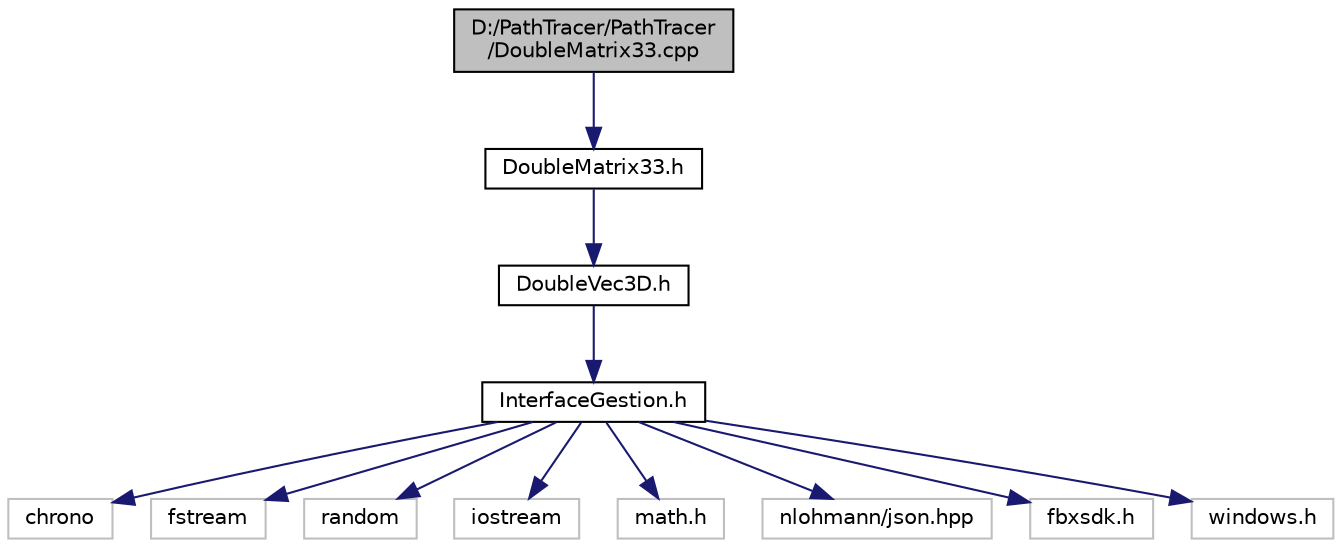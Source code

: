 digraph "D:/PathTracer/PathTracer/DoubleMatrix33.cpp"
{
 // INTERACTIVE_SVG=YES
 // LATEX_PDF_SIZE
  edge [fontname="Helvetica",fontsize="10",labelfontname="Helvetica",labelfontsize="10"];
  node [fontname="Helvetica",fontsize="10",shape=record];
  Node1 [label="D:/PathTracer/PathTracer\l/DoubleMatrix33.cpp",height=0.2,width=0.4,color="black", fillcolor="grey75", style="filled", fontcolor="black",tooltip=" "];
  Node1 -> Node2 [color="midnightblue",fontsize="10",style="solid",fontname="Helvetica"];
  Node2 [label="DoubleMatrix33.h",height=0.2,width=0.4,color="black", fillcolor="white", style="filled",URL="$_double_matrix33_8h.html",tooltip="Defines the DoubleMatrix33 class and the functions around it."];
  Node2 -> Node3 [color="midnightblue",fontsize="10",style="solid",fontname="Helvetica"];
  Node3 [label="DoubleVec3D.h",height=0.2,width=0.4,color="black", fillcolor="white", style="filled",URL="$_double_vec3_d_8h.html",tooltip="Defines the DoubleVec3D class and the functions around it."];
  Node3 -> Node4 [color="midnightblue",fontsize="10",style="solid",fontname="Helvetica"];
  Node4 [label="InterfaceGestion.h",height=0.2,width=0.4,color="black", fillcolor="white", style="filled",URL="$_interface_gestion_8h.html",tooltip="Defines functions that are used when drawing the interface."];
  Node4 -> Node5 [color="midnightblue",fontsize="10",style="solid",fontname="Helvetica"];
  Node5 [label="chrono",height=0.2,width=0.4,color="grey75", fillcolor="white", style="filled",tooltip=" "];
  Node4 -> Node6 [color="midnightblue",fontsize="10",style="solid",fontname="Helvetica"];
  Node6 [label="fstream",height=0.2,width=0.4,color="grey75", fillcolor="white", style="filled",tooltip=" "];
  Node4 -> Node7 [color="midnightblue",fontsize="10",style="solid",fontname="Helvetica"];
  Node7 [label="random",height=0.2,width=0.4,color="grey75", fillcolor="white", style="filled",tooltip=" "];
  Node4 -> Node8 [color="midnightblue",fontsize="10",style="solid",fontname="Helvetica"];
  Node8 [label="iostream",height=0.2,width=0.4,color="grey75", fillcolor="white", style="filled",tooltip=" "];
  Node4 -> Node9 [color="midnightblue",fontsize="10",style="solid",fontname="Helvetica"];
  Node9 [label="math.h",height=0.2,width=0.4,color="grey75", fillcolor="white", style="filled",tooltip=" "];
  Node4 -> Node10 [color="midnightblue",fontsize="10",style="solid",fontname="Helvetica"];
  Node10 [label="nlohmann/json.hpp",height=0.2,width=0.4,color="grey75", fillcolor="white", style="filled",tooltip=" "];
  Node4 -> Node11 [color="midnightblue",fontsize="10",style="solid",fontname="Helvetica"];
  Node11 [label="fbxsdk.h",height=0.2,width=0.4,color="grey75", fillcolor="white", style="filled",tooltip=" "];
  Node4 -> Node12 [color="midnightblue",fontsize="10",style="solid",fontname="Helvetica"];
  Node12 [label="windows.h",height=0.2,width=0.4,color="grey75", fillcolor="white", style="filled",tooltip=" "];
}
